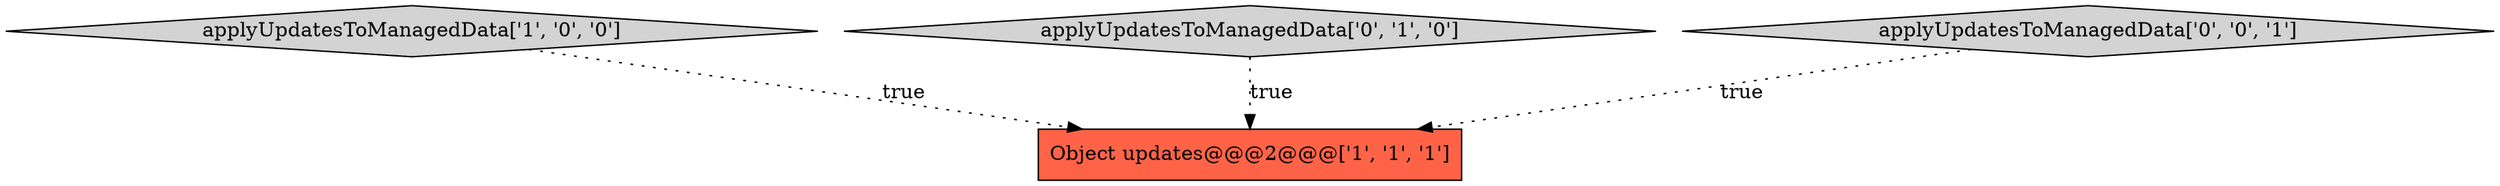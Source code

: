 digraph {
1 [style = filled, label = "applyUpdatesToManagedData['1', '0', '0']", fillcolor = lightgray, shape = diamond image = "AAA0AAABBB1BBB"];
2 [style = filled, label = "applyUpdatesToManagedData['0', '1', '0']", fillcolor = lightgray, shape = diamond image = "AAA0AAABBB2BBB"];
3 [style = filled, label = "applyUpdatesToManagedData['0', '0', '1']", fillcolor = lightgray, shape = diamond image = "AAA0AAABBB3BBB"];
0 [style = filled, label = "Object updates@@@2@@@['1', '1', '1']", fillcolor = tomato, shape = box image = "AAA0AAABBB1BBB"];
1->0 [style = dotted, label="true"];
2->0 [style = dotted, label="true"];
3->0 [style = dotted, label="true"];
}

